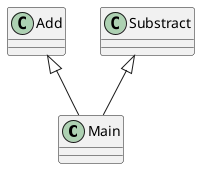 @startuml
'https://plantuml.com/class-diagram





class Main {

}

class Add {

}

class Substract {

}

Substract <|-- Main
Add <|-- Main

@enduml